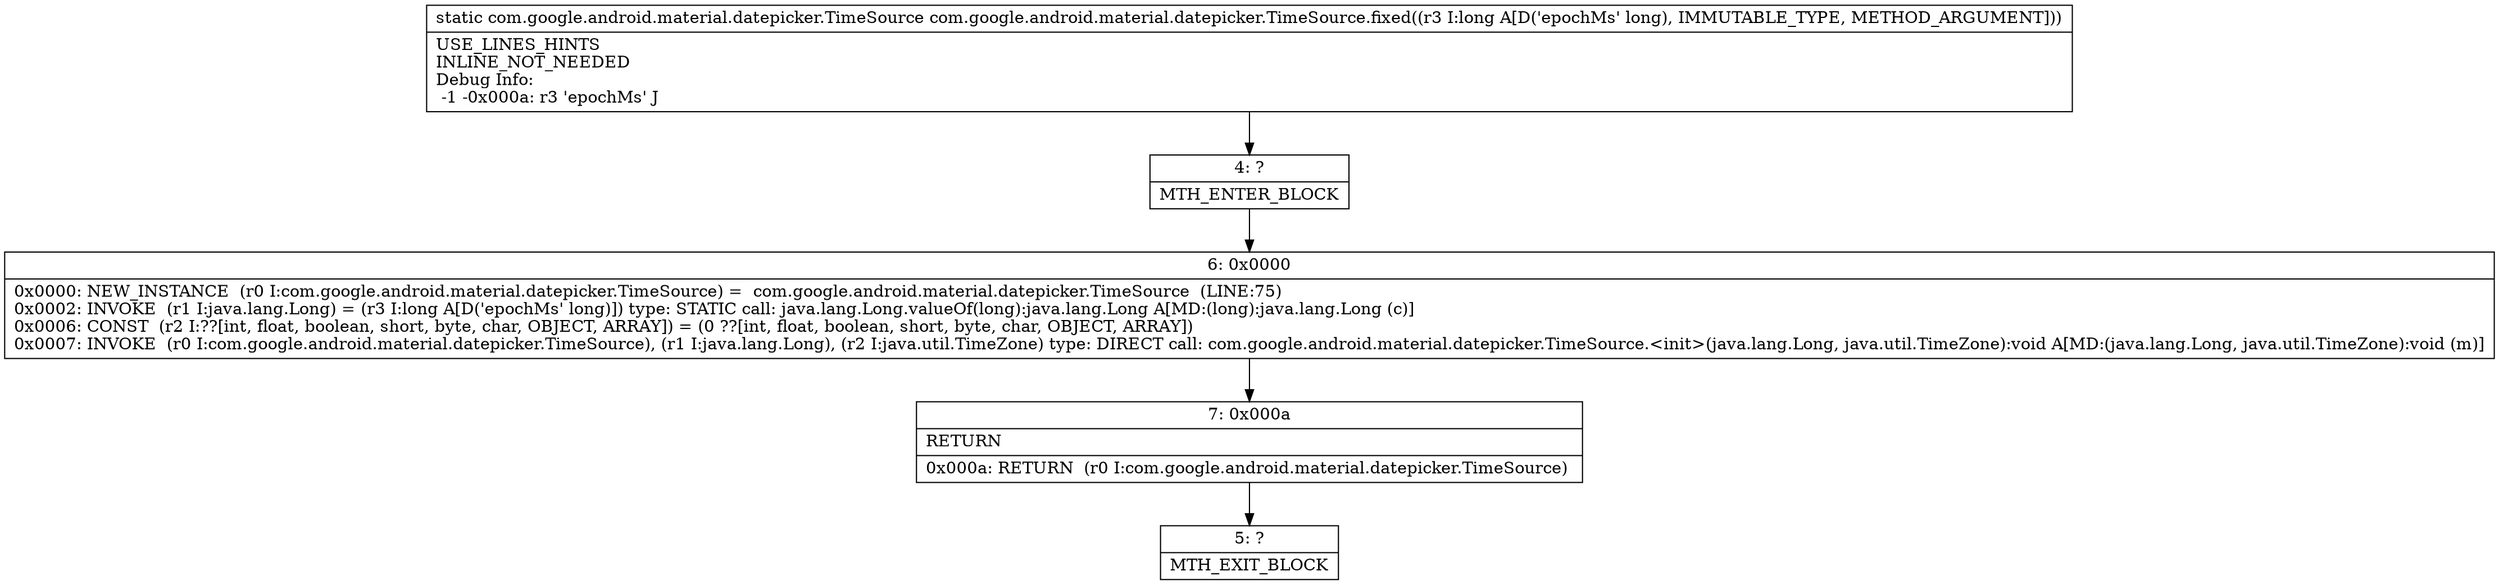 digraph "CFG forcom.google.android.material.datepicker.TimeSource.fixed(J)Lcom\/google\/android\/material\/datepicker\/TimeSource;" {
Node_4 [shape=record,label="{4\:\ ?|MTH_ENTER_BLOCK\l}"];
Node_6 [shape=record,label="{6\:\ 0x0000|0x0000: NEW_INSTANCE  (r0 I:com.google.android.material.datepicker.TimeSource) =  com.google.android.material.datepicker.TimeSource  (LINE:75)\l0x0002: INVOKE  (r1 I:java.lang.Long) = (r3 I:long A[D('epochMs' long)]) type: STATIC call: java.lang.Long.valueOf(long):java.lang.Long A[MD:(long):java.lang.Long (c)]\l0x0006: CONST  (r2 I:??[int, float, boolean, short, byte, char, OBJECT, ARRAY]) = (0 ??[int, float, boolean, short, byte, char, OBJECT, ARRAY]) \l0x0007: INVOKE  (r0 I:com.google.android.material.datepicker.TimeSource), (r1 I:java.lang.Long), (r2 I:java.util.TimeZone) type: DIRECT call: com.google.android.material.datepicker.TimeSource.\<init\>(java.lang.Long, java.util.TimeZone):void A[MD:(java.lang.Long, java.util.TimeZone):void (m)]\l}"];
Node_7 [shape=record,label="{7\:\ 0x000a|RETURN\l|0x000a: RETURN  (r0 I:com.google.android.material.datepicker.TimeSource) \l}"];
Node_5 [shape=record,label="{5\:\ ?|MTH_EXIT_BLOCK\l}"];
MethodNode[shape=record,label="{static com.google.android.material.datepicker.TimeSource com.google.android.material.datepicker.TimeSource.fixed((r3 I:long A[D('epochMs' long), IMMUTABLE_TYPE, METHOD_ARGUMENT]))  | USE_LINES_HINTS\lINLINE_NOT_NEEDED\lDebug Info:\l  \-1 \-0x000a: r3 'epochMs' J\l}"];
MethodNode -> Node_4;Node_4 -> Node_6;
Node_6 -> Node_7;
Node_7 -> Node_5;
}

